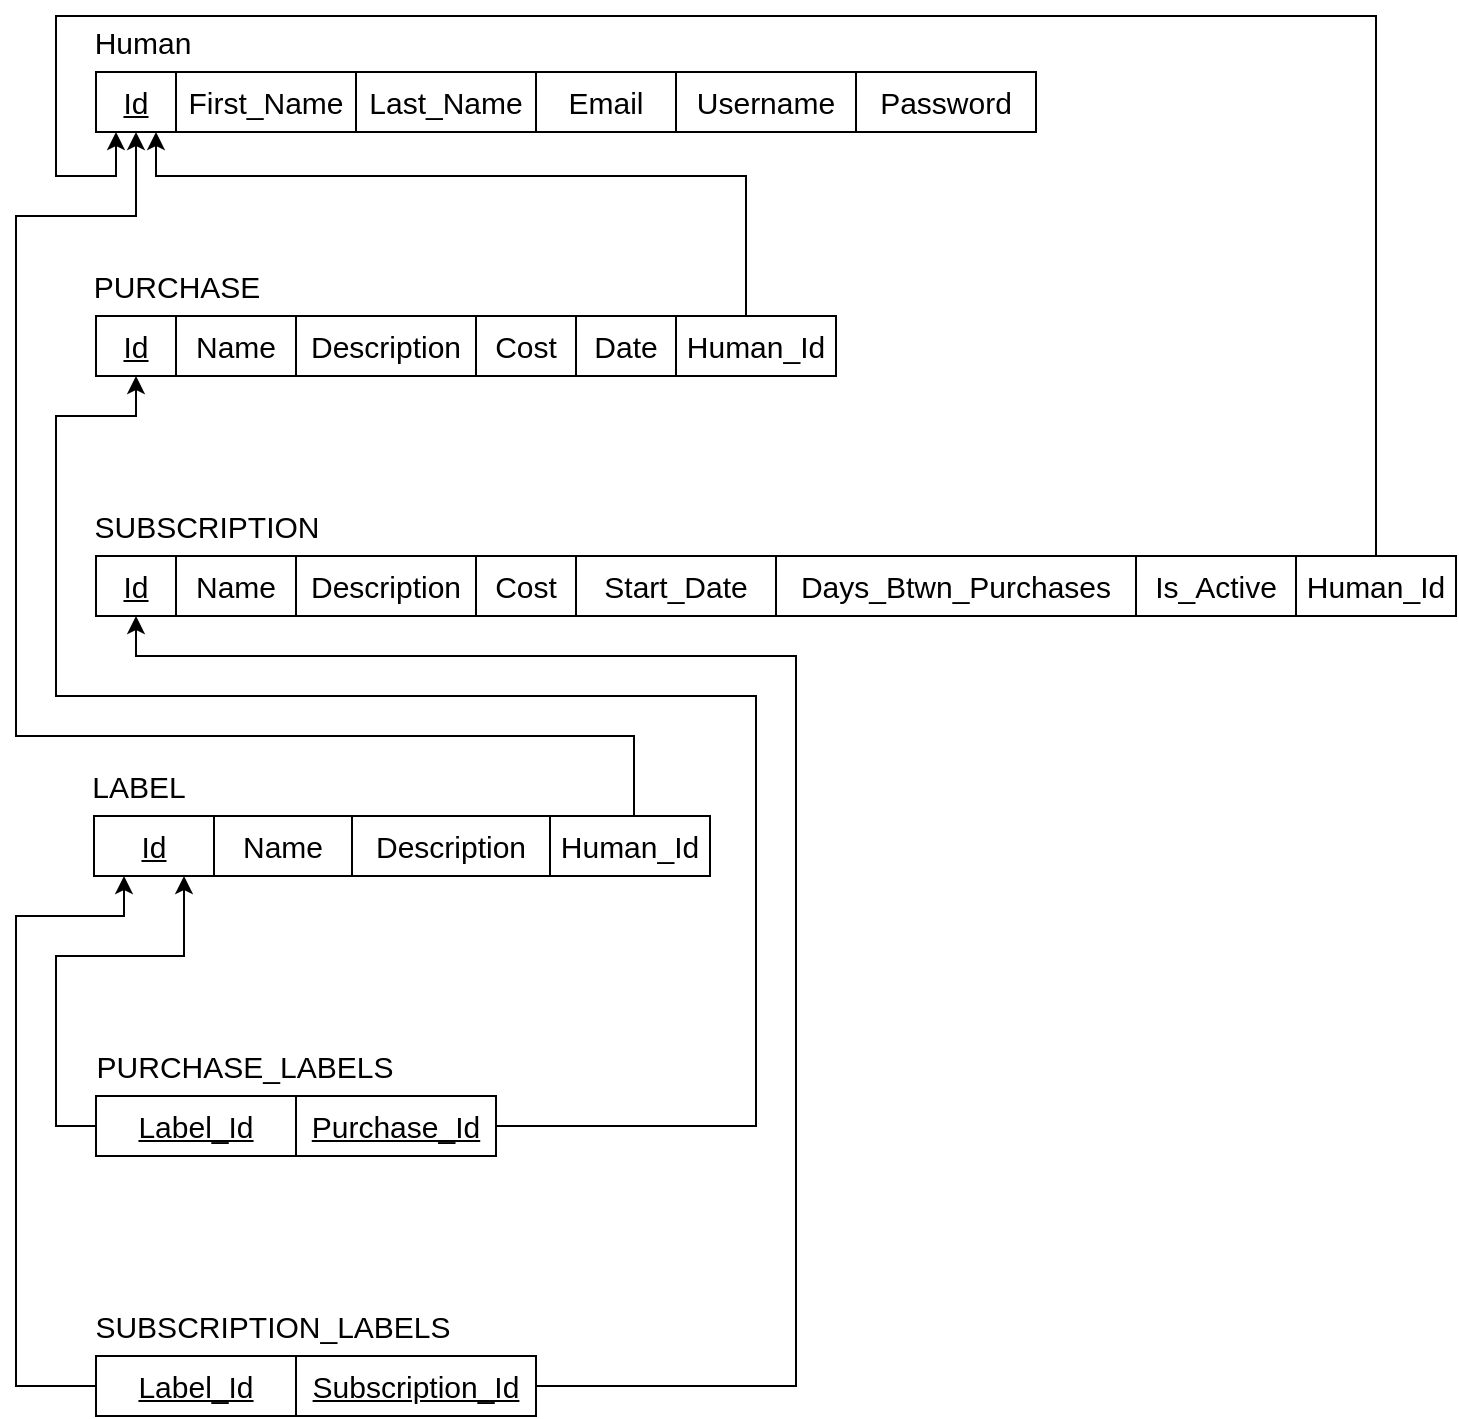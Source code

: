 <mxfile version="24.0.6" type="device">
  <diagram name="Page-1" id="kqHMZfuuE0xXcqHqCBbC">
    <mxGraphModel dx="1610" dy="759" grid="1" gridSize="10" guides="1" tooltips="1" connect="1" arrows="1" fold="1" page="1" pageScale="1" pageWidth="850" pageHeight="1100" math="0" shadow="0">
      <root>
        <mxCell id="0" />
        <mxCell id="1" parent="0" />
        <mxCell id="nylxycaKdVDgag3TmVcl-1" value="&lt;font style=&quot;font-size: 15px;&quot;&gt;Human&lt;/font&gt;" style="text;html=1;align=center;verticalAlign=middle;resizable=0;points=[];autosize=1;strokeColor=none;fillColor=none;" parent="1" vertex="1">
          <mxGeometry x="358" y="128" width="70" height="30" as="geometry" />
        </mxCell>
        <mxCell id="nylxycaKdVDgag3TmVcl-2" value="&lt;font style=&quot;font-size: 15px;&quot;&gt;&lt;u&gt;Id&lt;/u&gt;&lt;/font&gt;" style="rounded=0;whiteSpace=wrap;html=1;" parent="1" vertex="1">
          <mxGeometry x="370" y="158" width="40" height="30" as="geometry" />
        </mxCell>
        <mxCell id="nylxycaKdVDgag3TmVcl-3" value="&lt;font style=&quot;font-size: 15px;&quot;&gt;First_Name&lt;/font&gt;" style="rounded=0;whiteSpace=wrap;html=1;" parent="1" vertex="1">
          <mxGeometry x="410" y="158" width="90" height="30" as="geometry" />
        </mxCell>
        <mxCell id="nylxycaKdVDgag3TmVcl-4" value="&lt;font style=&quot;font-size: 15px;&quot;&gt;Last_Name&lt;/font&gt;" style="rounded=0;whiteSpace=wrap;html=1;" parent="1" vertex="1">
          <mxGeometry x="500" y="158" width="90" height="30" as="geometry" />
        </mxCell>
        <mxCell id="nylxycaKdVDgag3TmVcl-5" value="&lt;font style=&quot;font-size: 15px;&quot;&gt;Username&lt;/font&gt;" style="rounded=0;whiteSpace=wrap;html=1;" parent="1" vertex="1">
          <mxGeometry x="660" y="158" width="90" height="30" as="geometry" />
        </mxCell>
        <mxCell id="nylxycaKdVDgag3TmVcl-6" value="&lt;font style=&quot;font-size: 15px;&quot;&gt;Password&lt;/font&gt;" style="rounded=0;whiteSpace=wrap;html=1;" parent="1" vertex="1">
          <mxGeometry x="750" y="158" width="90" height="30" as="geometry" />
        </mxCell>
        <mxCell id="nylxycaKdVDgag3TmVcl-7" value="&lt;font style=&quot;font-size: 15px;&quot;&gt;PURCHASE&lt;/font&gt;" style="text;html=1;align=center;verticalAlign=middle;resizable=0;points=[];autosize=1;strokeColor=none;fillColor=none;" parent="1" vertex="1">
          <mxGeometry x="355" y="250" width="110" height="30" as="geometry" />
        </mxCell>
        <mxCell id="nylxycaKdVDgag3TmVcl-8" value="&lt;font style=&quot;font-size: 15px;&quot;&gt;SUBSCRIPTION&lt;/font&gt;" style="text;html=1;align=center;verticalAlign=middle;resizable=0;points=[];autosize=1;strokeColor=none;fillColor=none;" parent="1" vertex="1">
          <mxGeometry x="355" y="370" width="140" height="30" as="geometry" />
        </mxCell>
        <mxCell id="nylxycaKdVDgag3TmVcl-9" value="&lt;font style=&quot;font-size: 15px;&quot;&gt;LABEL&lt;/font&gt;" style="text;html=1;align=center;verticalAlign=middle;resizable=0;points=[];autosize=1;strokeColor=none;fillColor=none;" parent="1" vertex="1">
          <mxGeometry x="356" y="500" width="70" height="30" as="geometry" />
        </mxCell>
        <mxCell id="nylxycaKdVDgag3TmVcl-10" value="&lt;font style=&quot;font-size: 15px;&quot;&gt;&lt;u&gt;Id&lt;/u&gt;&lt;/font&gt;" style="rounded=0;whiteSpace=wrap;html=1;" parent="1" vertex="1">
          <mxGeometry x="370" y="280" width="40" height="30" as="geometry" />
        </mxCell>
        <mxCell id="nylxycaKdVDgag3TmVcl-11" value="&lt;font style=&quot;font-size: 15px;&quot;&gt;Name&lt;/font&gt;" style="rounded=0;whiteSpace=wrap;html=1;" parent="1" vertex="1">
          <mxGeometry x="410" y="280" width="60" height="30" as="geometry" />
        </mxCell>
        <mxCell id="nylxycaKdVDgag3TmVcl-12" value="&lt;font style=&quot;font-size: 15px;&quot;&gt;Description&lt;/font&gt;" style="rounded=0;whiteSpace=wrap;html=1;" parent="1" vertex="1">
          <mxGeometry x="470" y="280" width="90" height="30" as="geometry" />
        </mxCell>
        <mxCell id="nylxycaKdVDgag3TmVcl-13" value="&lt;font style=&quot;font-size: 15px;&quot;&gt;Cost&lt;/font&gt;" style="rounded=0;whiteSpace=wrap;html=1;" parent="1" vertex="1">
          <mxGeometry x="560" y="280" width="50" height="30" as="geometry" />
        </mxCell>
        <mxCell id="nylxycaKdVDgag3TmVcl-14" value="&lt;font style=&quot;font-size: 15px;&quot;&gt;Date&lt;/font&gt;" style="rounded=0;whiteSpace=wrap;html=1;" parent="1" vertex="1">
          <mxGeometry x="610" y="280" width="50" height="30" as="geometry" />
        </mxCell>
        <mxCell id="nylxycaKdVDgag3TmVcl-15" value="&lt;font style=&quot;font-size: 15px;&quot;&gt;&lt;u&gt;Id&lt;/u&gt;&lt;/font&gt;" style="rounded=0;whiteSpace=wrap;html=1;" parent="1" vertex="1">
          <mxGeometry x="369" y="530" width="60" height="30" as="geometry" />
        </mxCell>
        <mxCell id="nylxycaKdVDgag3TmVcl-17" value="&lt;font style=&quot;font-size: 15px;&quot;&gt;Name&lt;/font&gt;" style="rounded=0;whiteSpace=wrap;html=1;" parent="1" vertex="1">
          <mxGeometry x="429" y="530" width="69" height="30" as="geometry" />
        </mxCell>
        <mxCell id="nylxycaKdVDgag3TmVcl-18" value="&lt;font style=&quot;font-size: 15px;&quot;&gt;&lt;u&gt;Id&lt;/u&gt;&lt;/font&gt;" style="rounded=0;whiteSpace=wrap;html=1;" parent="1" vertex="1">
          <mxGeometry x="370" y="400" width="40" height="30" as="geometry" />
        </mxCell>
        <mxCell id="nylxycaKdVDgag3TmVcl-19" value="&lt;font style=&quot;font-size: 15px;&quot;&gt;Name&lt;/font&gt;" style="rounded=0;whiteSpace=wrap;html=1;" parent="1" vertex="1">
          <mxGeometry x="410" y="400" width="60" height="30" as="geometry" />
        </mxCell>
        <mxCell id="nylxycaKdVDgag3TmVcl-20" value="&lt;font style=&quot;font-size: 15px;&quot;&gt;Description&lt;/font&gt;" style="rounded=0;whiteSpace=wrap;html=1;" parent="1" vertex="1">
          <mxGeometry x="470" y="400" width="90" height="30" as="geometry" />
        </mxCell>
        <mxCell id="nylxycaKdVDgag3TmVcl-21" value="&lt;font style=&quot;font-size: 15px;&quot;&gt;Cost&lt;/font&gt;" style="rounded=0;whiteSpace=wrap;html=1;" parent="1" vertex="1">
          <mxGeometry x="560" y="400" width="50" height="30" as="geometry" />
        </mxCell>
        <mxCell id="nylxycaKdVDgag3TmVcl-22" value="&lt;font style=&quot;font-size: 15px;&quot;&gt;Start_Date&lt;/font&gt;" style="rounded=0;whiteSpace=wrap;html=1;" parent="1" vertex="1">
          <mxGeometry x="610" y="400" width="100" height="30" as="geometry" />
        </mxCell>
        <mxCell id="nylxycaKdVDgag3TmVcl-23" value="&lt;font style=&quot;font-size: 15px;&quot;&gt;Days_Btwn_Purchases&lt;/font&gt;" style="rounded=0;whiteSpace=wrap;html=1;" parent="1" vertex="1">
          <mxGeometry x="710" y="400" width="180" height="30" as="geometry" />
        </mxCell>
        <mxCell id="nylxycaKdVDgag3TmVcl-24" value="&lt;font style=&quot;font-size: 15px;&quot;&gt;Is_Active&lt;/font&gt;" style="rounded=0;whiteSpace=wrap;html=1;" parent="1" vertex="1">
          <mxGeometry x="890" y="400" width="80" height="30" as="geometry" />
        </mxCell>
        <mxCell id="nylxycaKdVDgag3TmVcl-27" style="edgeStyle=orthogonalEdgeStyle;rounded=0;orthogonalLoop=1;jettySize=auto;html=1;entryX=0.25;entryY=1;entryDx=0;entryDy=0;" parent="1" source="nylxycaKdVDgag3TmVcl-26" target="nylxycaKdVDgag3TmVcl-2" edge="1">
          <mxGeometry relative="1" as="geometry">
            <Array as="points">
              <mxPoint x="1010" y="130" />
              <mxPoint x="350" y="130" />
              <mxPoint x="350" y="210" />
              <mxPoint x="380" y="210" />
            </Array>
          </mxGeometry>
        </mxCell>
        <mxCell id="nylxycaKdVDgag3TmVcl-26" value="&lt;span style=&quot;font-size: 15px;&quot;&gt;Human_Id&lt;/span&gt;" style="rounded=0;whiteSpace=wrap;html=1;" parent="1" vertex="1">
          <mxGeometry x="970" y="400" width="80" height="30" as="geometry" />
        </mxCell>
        <mxCell id="nylxycaKdVDgag3TmVcl-29" style="edgeStyle=orthogonalEdgeStyle;rounded=0;orthogonalLoop=1;jettySize=auto;html=1;entryX=0.75;entryY=1;entryDx=0;entryDy=0;" parent="1" source="nylxycaKdVDgag3TmVcl-28" target="nylxycaKdVDgag3TmVcl-2" edge="1">
          <mxGeometry relative="1" as="geometry">
            <Array as="points">
              <mxPoint x="695" y="210" />
              <mxPoint x="400" y="210" />
            </Array>
          </mxGeometry>
        </mxCell>
        <mxCell id="nylxycaKdVDgag3TmVcl-28" value="&lt;font style=&quot;font-size: 15px;&quot;&gt;Human_Id&lt;/font&gt;" style="rounded=0;whiteSpace=wrap;html=1;" parent="1" vertex="1">
          <mxGeometry x="660" y="280" width="80" height="30" as="geometry" />
        </mxCell>
        <mxCell id="dD6gyU4jowULJm8gkE_H-1" style="edgeStyle=orthogonalEdgeStyle;rounded=0;orthogonalLoop=1;jettySize=auto;html=1;exitX=0;exitY=0.5;exitDx=0;exitDy=0;entryX=0.75;entryY=1;entryDx=0;entryDy=0;" parent="1" source="nylxycaKdVDgag3TmVcl-32" target="nylxycaKdVDgag3TmVcl-15" edge="1">
          <mxGeometry relative="1" as="geometry">
            <Array as="points">
              <mxPoint x="350" y="685" />
              <mxPoint x="350" y="600" />
              <mxPoint x="414" y="600" />
            </Array>
          </mxGeometry>
        </mxCell>
        <mxCell id="nylxycaKdVDgag3TmVcl-30" value="&lt;span style=&quot;font-size: 15px;&quot;&gt;PURCHASE_LABELS&lt;/span&gt;" style="text;html=1;align=center;verticalAlign=middle;resizable=0;points=[];autosize=1;strokeColor=none;fillColor=none;" parent="1" vertex="1">
          <mxGeometry x="359" y="640" width="170" height="30" as="geometry" />
        </mxCell>
        <mxCell id="nylxycaKdVDgag3TmVcl-31" value="&lt;span style=&quot;font-size: 15px;&quot;&gt;SUBSCRIPTION_LABELS&lt;/span&gt;" style="text;html=1;align=center;verticalAlign=middle;resizable=0;points=[];autosize=1;strokeColor=none;fillColor=none;" parent="1" vertex="1">
          <mxGeometry x="358" y="770" width="200" height="30" as="geometry" />
        </mxCell>
        <mxCell id="nylxycaKdVDgag3TmVcl-32" value="&lt;font style=&quot;font-size: 15px;&quot;&gt;&lt;u&gt;Label_Id&lt;/u&gt;&lt;/font&gt;" style="rounded=0;whiteSpace=wrap;html=1;" parent="1" vertex="1">
          <mxGeometry x="370" y="670" width="100" height="30" as="geometry" />
        </mxCell>
        <mxCell id="nylxycaKdVDgag3TmVcl-38" style="edgeStyle=orthogonalEdgeStyle;rounded=0;orthogonalLoop=1;jettySize=auto;html=1;entryX=0.5;entryY=1;entryDx=0;entryDy=0;exitX=1;exitY=0.5;exitDx=0;exitDy=0;" parent="1" source="nylxycaKdVDgag3TmVcl-33" target="nylxycaKdVDgag3TmVcl-10" edge="1">
          <mxGeometry relative="1" as="geometry">
            <Array as="points">
              <mxPoint x="700" y="685" />
              <mxPoint x="700" y="470" />
              <mxPoint x="350" y="470" />
              <mxPoint x="350" y="330" />
              <mxPoint x="390" y="330" />
            </Array>
          </mxGeometry>
        </mxCell>
        <mxCell id="nylxycaKdVDgag3TmVcl-33" value="&lt;span style=&quot;font-size: 15px;&quot;&gt;&lt;u&gt;Purchase_Id&lt;/u&gt;&lt;/span&gt;" style="rounded=0;whiteSpace=wrap;html=1;" parent="1" vertex="1">
          <mxGeometry x="470" y="670" width="100" height="30" as="geometry" />
        </mxCell>
        <mxCell id="dD6gyU4jowULJm8gkE_H-2" style="edgeStyle=orthogonalEdgeStyle;rounded=0;orthogonalLoop=1;jettySize=auto;html=1;entryX=0.25;entryY=1;entryDx=0;entryDy=0;" parent="1" source="nylxycaKdVDgag3TmVcl-34" target="nylxycaKdVDgag3TmVcl-15" edge="1">
          <mxGeometry relative="1" as="geometry">
            <Array as="points">
              <mxPoint x="330" y="815" />
              <mxPoint x="330" y="580" />
              <mxPoint x="384" y="580" />
            </Array>
          </mxGeometry>
        </mxCell>
        <mxCell id="nylxycaKdVDgag3TmVcl-34" value="&lt;font style=&quot;font-size: 15px;&quot;&gt;&lt;u&gt;Label_Id&lt;/u&gt;&lt;/font&gt;" style="rounded=0;whiteSpace=wrap;html=1;" parent="1" vertex="1">
          <mxGeometry x="370" y="800" width="100" height="30" as="geometry" />
        </mxCell>
        <mxCell id="nylxycaKdVDgag3TmVcl-39" style="edgeStyle=orthogonalEdgeStyle;rounded=0;orthogonalLoop=1;jettySize=auto;html=1;entryX=0.5;entryY=1;entryDx=0;entryDy=0;" parent="1" source="nylxycaKdVDgag3TmVcl-35" target="nylxycaKdVDgag3TmVcl-18" edge="1">
          <mxGeometry relative="1" as="geometry">
            <Array as="points">
              <mxPoint x="720" y="815" />
              <mxPoint x="720" y="450" />
              <mxPoint x="390" y="450" />
            </Array>
          </mxGeometry>
        </mxCell>
        <mxCell id="nylxycaKdVDgag3TmVcl-35" value="&lt;font style=&quot;font-size: 15px;&quot;&gt;&lt;u&gt;Subscription_Id&lt;/u&gt;&lt;/font&gt;" style="rounded=0;whiteSpace=wrap;html=1;" parent="1" vertex="1">
          <mxGeometry x="470" y="800" width="120" height="30" as="geometry" />
        </mxCell>
        <mxCell id="InWCFX0hxfMqQEda26e6-1" value="&lt;font style=&quot;font-size: 15px;&quot;&gt;Description&lt;/font&gt;" style="rounded=0;whiteSpace=wrap;html=1;" parent="1" vertex="1">
          <mxGeometry x="498" y="530" width="99" height="30" as="geometry" />
        </mxCell>
        <mxCell id="InWCFX0hxfMqQEda26e6-3" style="edgeStyle=orthogonalEdgeStyle;rounded=0;orthogonalLoop=1;jettySize=auto;html=1;entryX=0.5;entryY=1;entryDx=0;entryDy=0;" parent="1" source="InWCFX0hxfMqQEda26e6-2" target="nylxycaKdVDgag3TmVcl-2" edge="1">
          <mxGeometry relative="1" as="geometry">
            <Array as="points">
              <mxPoint x="639" y="490" />
              <mxPoint x="330" y="490" />
              <mxPoint x="330" y="230" />
              <mxPoint x="390" y="230" />
            </Array>
          </mxGeometry>
        </mxCell>
        <mxCell id="InWCFX0hxfMqQEda26e6-2" value="&lt;font style=&quot;font-size: 15px;&quot;&gt;Human_Id&lt;/font&gt;" style="rounded=0;whiteSpace=wrap;html=1;" parent="1" vertex="1">
          <mxGeometry x="597" y="530" width="80" height="30" as="geometry" />
        </mxCell>
        <mxCell id="InWCFX0hxfMqQEda26e6-4" value="&lt;font style=&quot;font-size: 15px;&quot;&gt;Email&lt;/font&gt;" style="rounded=0;whiteSpace=wrap;html=1;" parent="1" vertex="1">
          <mxGeometry x="590" y="158" width="70" height="30" as="geometry" />
        </mxCell>
      </root>
    </mxGraphModel>
  </diagram>
</mxfile>
